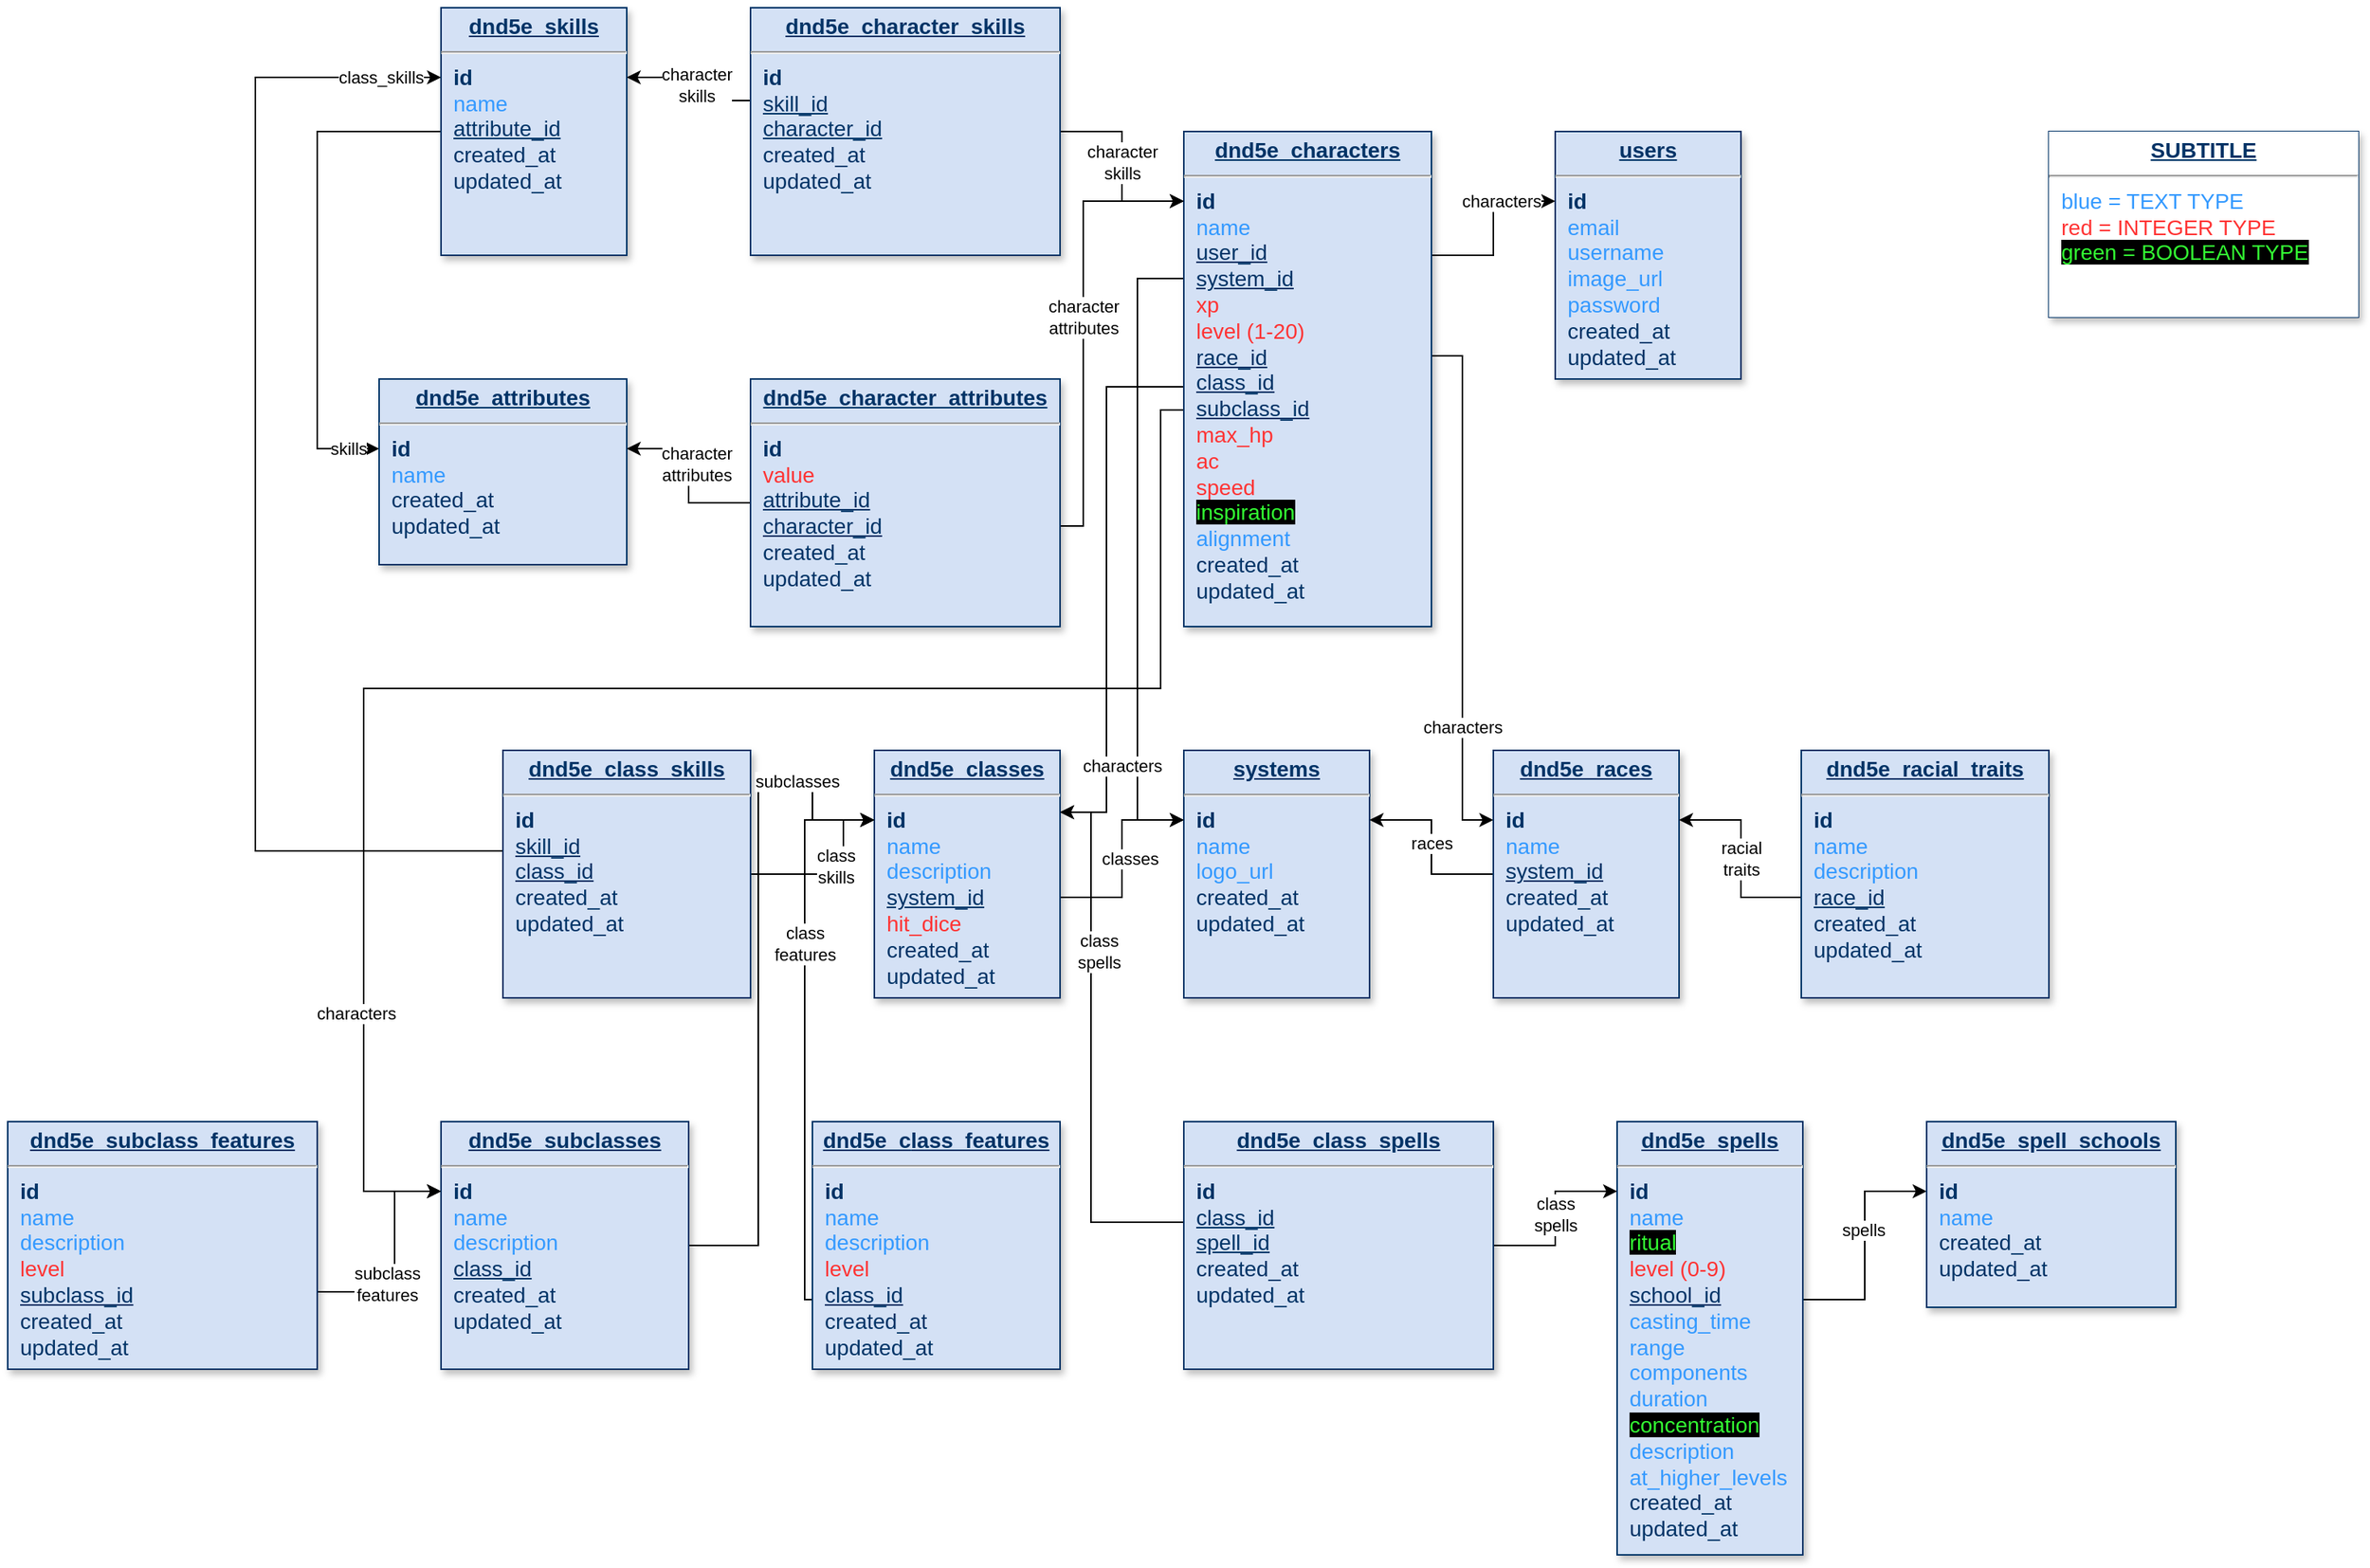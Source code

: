 <mxfile>
    <diagram name="Page-1" id="efa7a0a1-bf9b-a30e-e6df-94a7791c09e9">
        <mxGraphModel dx="1768" dy="822" grid="1" gridSize="5" guides="1" tooltips="1" connect="1" arrows="1" fold="1" page="1" pageScale="1" pageWidth="826" pageHeight="1169" background="none" math="0" shadow="0">
            <root>
                <mxCell id="0"/>
                <mxCell id="1" parent="0"/>
                <mxCell id="22" value="&lt;p style=&quot;margin: 4px 0px 0px; text-align: center; text-decoration: underline; font-size: 14px;&quot;&gt;&lt;strong style=&quot;&quot;&gt;&lt;font style=&quot;font-size: 14px;&quot;&gt;users&lt;/font&gt;&lt;/strong&gt;&lt;/p&gt;&lt;hr style=&quot;font-size: 14px;&quot;&gt;&lt;p style=&quot;margin: 0px 0px 0px 8px; font-size: 14px;&quot;&gt;&lt;b&gt;&lt;font style=&quot;font-size: 14px;&quot;&gt;id&lt;/font&gt;&lt;/b&gt;&lt;/p&gt;&lt;p style=&quot;margin: 0px 0px 0px 8px; font-size: 14px;&quot;&gt;&lt;font color=&quot;#3399ff&quot; style=&quot;font-size: 14px;&quot;&gt;email&lt;/font&gt;&lt;/p&gt;&lt;p style=&quot;margin: 0px 0px 0px 8px; font-size: 14px;&quot;&gt;&lt;font color=&quot;#3399ff&quot; style=&quot;font-size: 14px;&quot;&gt;username&lt;/font&gt;&lt;/p&gt;&lt;p style=&quot;margin: 0px 0px 0px 8px; font-size: 14px;&quot;&gt;&lt;font color=&quot;#3399ff&quot; style=&quot;font-size: 14px;&quot;&gt;image_url&lt;/font&gt;&lt;/p&gt;&lt;p style=&quot;margin: 0px 0px 0px 8px; font-size: 14px;&quot;&gt;&lt;font color=&quot;#3399ff&quot; style=&quot;font-size: 14px;&quot;&gt;password&lt;/font&gt;&lt;/p&gt;&lt;p style=&quot;margin: 0px 0px 0px 8px; font-size: 14px;&quot;&gt;&lt;font style=&quot;font-size: 14px;&quot;&gt;created_at&lt;/font&gt;&lt;/p&gt;&lt;p style=&quot;margin: 0px 0px 0px 8px; font-size: 14px;&quot;&gt;&lt;font style=&quot;font-size: 14px;&quot;&gt;updated_at&lt;/font&gt;&lt;br&gt;&lt;/p&gt;" style="verticalAlign=top;align=left;overflow=fill;fontSize=12;fontFamily=Helvetica;html=1;strokeColor=#003366;shadow=1;fillColor=#D4E1F5;fontColor=#003366" parent="1" vertex="1">
                    <mxGeometry x="1040" y="120" width="120" height="160" as="geometry"/>
                </mxCell>
                <mxCell id="wFQ1KbEsBTzY-ZEgkcZI-24" style="edgeStyle=orthogonalEdgeStyle;rounded=0;orthogonalLoop=1;jettySize=auto;html=1;" parent="1" source="K69NbA-3mkRU7eXwuRx7-114" target="22" edge="1">
                    <mxGeometry relative="1" as="geometry">
                        <Array as="points">
                            <mxPoint x="1000" y="200"/>
                            <mxPoint x="1000" y="165"/>
                        </Array>
                    </mxGeometry>
                </mxCell>
                <mxCell id="wFQ1KbEsBTzY-ZEgkcZI-25" style="edgeStyle=orthogonalEdgeStyle;rounded=0;orthogonalLoop=1;jettySize=auto;html=1;" parent="1" source="K69NbA-3mkRU7eXwuRx7-114" target="K69NbA-3mkRU7eXwuRx7-145" edge="1">
                    <mxGeometry relative="1" as="geometry">
                        <Array as="points">
                            <mxPoint x="770" y="215"/>
                            <mxPoint x="770" y="565"/>
                        </Array>
                    </mxGeometry>
                </mxCell>
                <mxCell id="wFQ1KbEsBTzY-ZEgkcZI-26" style="edgeStyle=orthogonalEdgeStyle;rounded=0;orthogonalLoop=1;jettySize=auto;html=1;" parent="1" source="K69NbA-3mkRU7eXwuRx7-114" target="K69NbA-3mkRU7eXwuRx7-147" edge="1">
                    <mxGeometry relative="1" as="geometry">
                        <Array as="points">
                            <mxPoint x="980" y="265"/>
                            <mxPoint x="980" y="565"/>
                        </Array>
                    </mxGeometry>
                </mxCell>
                <mxCell id="wFQ1KbEsBTzY-ZEgkcZI-27" style="edgeStyle=orthogonalEdgeStyle;rounded=0;orthogonalLoop=1;jettySize=auto;html=1;" parent="1" source="K69NbA-3mkRU7eXwuRx7-114" target="K69NbA-3mkRU7eXwuRx7-168" edge="1">
                    <mxGeometry relative="1" as="geometry">
                        <Array as="points">
                            <mxPoint x="750" y="285"/>
                            <mxPoint x="750" y="560"/>
                        </Array>
                    </mxGeometry>
                </mxCell>
                <mxCell id="wFQ1KbEsBTzY-ZEgkcZI-30" style="edgeStyle=orthogonalEdgeStyle;rounded=0;orthogonalLoop=1;jettySize=auto;html=1;" parent="1" source="K69NbA-3mkRU7eXwuRx7-114" target="K69NbA-3mkRU7eXwuRx7-170" edge="1">
                    <mxGeometry relative="1" as="geometry">
                        <mxPoint x="280" y="800" as="targetPoint"/>
                        <Array as="points">
                            <mxPoint x="785" y="300"/>
                            <mxPoint x="785" y="480"/>
                            <mxPoint x="270" y="480"/>
                            <mxPoint x="270" y="805"/>
                        </Array>
                    </mxGeometry>
                </mxCell>
                <mxCell id="K69NbA-3mkRU7eXwuRx7-114" value="&lt;p style=&quot;margin: 4px 0px 0px; text-align: center; text-decoration: underline; font-size: 14px;&quot;&gt;&lt;b style=&quot;&quot;&gt;&lt;font style=&quot;font-size: 14px;&quot;&gt;dnd5e_characters&lt;/font&gt;&lt;/b&gt;&lt;/p&gt;&lt;hr style=&quot;font-size: 14px;&quot;&gt;&lt;p style=&quot;margin: 0px 0px 0px 8px; font-size: 14px;&quot;&gt;&lt;b&gt;&lt;font style=&quot;font-size: 14px;&quot;&gt;id&lt;/font&gt;&lt;/b&gt;&lt;/p&gt;&lt;p style=&quot;margin: 0px 0px 0px 8px; font-size: 14px;&quot;&gt;&lt;font color=&quot;#3399ff&quot; style=&quot;font-size: 14px;&quot;&gt;name&lt;/font&gt;&lt;/p&gt;&lt;p style=&quot;margin: 0px 0px 0px 8px; font-size: 14px;&quot;&gt;&lt;u&gt;user_id&lt;/u&gt;&lt;/p&gt;&lt;p style=&quot;margin: 0px 0px 0px 8px; font-size: 14px;&quot;&gt;&lt;/p&gt;&lt;p style=&quot;margin: 0px 0px 0px 8px; font-size: 14px;&quot;&gt;&lt;u&gt;system_id&lt;/u&gt;&lt;/p&gt;&lt;p style=&quot;margin: 0px 0px 0px 8px; font-size: 14px;&quot;&gt;&lt;font color=&quot;#ff3333&quot;&gt;xp&lt;/font&gt;&lt;/p&gt;&lt;p style=&quot;margin: 0px 0px 0px 8px; font-size: 14px;&quot;&gt;&lt;font color=&quot;#ff3333&quot; style=&quot;font-size: 14px;&quot;&gt;level (1-20)&lt;/font&gt;&lt;/p&gt;&lt;p style=&quot;margin: 0px 0px 0px 8px; font-size: 14px;&quot;&gt;&lt;u&gt;race_id&lt;/u&gt;&lt;/p&gt;&lt;p style=&quot;margin: 0px 0px 0px 8px; font-size: 14px;&quot;&gt;&lt;u&gt;class_id&lt;/u&gt;&lt;/p&gt;&lt;p style=&quot;margin: 0px 0px 0px 8px; font-size: 14px;&quot;&gt;&lt;u&gt;subclass_id&lt;/u&gt;&lt;/p&gt;&lt;p style=&quot;margin: 0px 0px 0px 8px; font-size: 14px;&quot;&gt;&lt;font color=&quot;#ff3333&quot;&gt;max_hp&lt;/font&gt;&lt;/p&gt;&lt;p style=&quot;margin: 0px 0px 0px 8px; font-size: 14px;&quot;&gt;&lt;font color=&quot;#ff3333&quot;&gt;ac&lt;/font&gt;&lt;/p&gt;&lt;p style=&quot;margin: 0px 0px 0px 8px; font-size: 14px;&quot;&gt;&lt;font color=&quot;#ff3333&quot;&gt;speed&lt;/font&gt;&lt;/p&gt;&lt;p style=&quot;margin: 0px 0px 0px 8px; font-size: 14px;&quot;&gt;&lt;font style=&quot;background-color: rgb(0, 0, 0);&quot; color=&quot;#33ff33&quot;&gt;inspiration&lt;/font&gt;&lt;/p&gt;&lt;p style=&quot;margin: 0px 0px 0px 8px; font-size: 14px;&quot;&gt;&lt;font color=&quot;#3399ff&quot;&gt;alignment&lt;/font&gt;&lt;/p&gt;&lt;p style=&quot;margin: 0px 0px 0px 8px; font-size: 14px;&quot;&gt;&lt;font style=&quot;font-size: 14px;&quot;&gt;created_at&lt;/font&gt;&lt;/p&gt;&lt;p style=&quot;margin: 0px 0px 0px 8px; font-size: 14px;&quot;&gt;&lt;font style=&quot;font-size: 14px;&quot;&gt;updated_at&lt;/font&gt;&lt;br&gt;&lt;/p&gt;" style="verticalAlign=top;align=left;overflow=fill;fontSize=12;fontFamily=Helvetica;html=1;strokeColor=#003366;shadow=1;fillColor=#D4E1F5;fontColor=#003366" parent="1" vertex="1">
                    <mxGeometry x="800" y="120" width="160" height="320" as="geometry"/>
                </mxCell>
                <mxCell id="K69NbA-3mkRU7eXwuRx7-145" value="&lt;p style=&quot;margin: 4px 0px 0px; text-align: center; text-decoration: underline; font-size: 14px;&quot;&gt;&lt;strong style=&quot;&quot;&gt;&lt;font style=&quot;font-size: 14px;&quot;&gt;systems&lt;/font&gt;&lt;/strong&gt;&lt;/p&gt;&lt;hr style=&quot;font-size: 14px;&quot;&gt;&lt;p style=&quot;margin: 0px 0px 0px 8px; font-size: 14px;&quot;&gt;&lt;b&gt;&lt;font style=&quot;font-size: 14px;&quot;&gt;id&lt;/font&gt;&lt;/b&gt;&lt;/p&gt;&lt;p style=&quot;margin: 0px 0px 0px 8px; font-size: 14px;&quot;&gt;&lt;font color=&quot;#3399ff&quot;&gt;name&lt;/font&gt;&lt;/p&gt;&lt;p style=&quot;margin: 0px 0px 0px 8px; font-size: 14px;&quot;&gt;&lt;font color=&quot;#3399ff&quot;&gt;logo_url&lt;/font&gt;&lt;/p&gt;&lt;p style=&quot;margin: 0px 0px 0px 8px; font-size: 14px;&quot;&gt;&lt;font style=&quot;font-size: 14px;&quot;&gt;created_at&lt;/font&gt;&lt;/p&gt;&lt;p style=&quot;margin: 0px 0px 0px 8px; font-size: 14px;&quot;&gt;&lt;font style=&quot;font-size: 14px;&quot;&gt;updated_at&lt;/font&gt;&lt;br&gt;&lt;/p&gt;" style="verticalAlign=top;align=left;overflow=fill;fontSize=12;fontFamily=Helvetica;html=1;strokeColor=#003366;shadow=1;fillColor=#D4E1F5;fontColor=#003366" parent="1" vertex="1">
                    <mxGeometry x="800" y="520" width="120" height="160" as="geometry"/>
                </mxCell>
                <mxCell id="wFQ1KbEsBTzY-ZEgkcZI-41" style="edgeStyle=orthogonalEdgeStyle;rounded=0;orthogonalLoop=1;jettySize=auto;html=1;" parent="1" source="K69NbA-3mkRU7eXwuRx7-147" target="K69NbA-3mkRU7eXwuRx7-145" edge="1">
                    <mxGeometry relative="1" as="geometry">
                        <Array as="points">
                            <mxPoint x="960" y="600"/>
                            <mxPoint x="960" y="565"/>
                        </Array>
                    </mxGeometry>
                </mxCell>
                <mxCell id="K69NbA-3mkRU7eXwuRx7-147" value="&lt;p style=&quot;margin: 4px 0px 0px; text-align: center; text-decoration: underline; font-size: 14px;&quot;&gt;&lt;strong style=&quot;&quot;&gt;&lt;font style=&quot;font-size: 14px;&quot;&gt;dnd5e_races&lt;/font&gt;&lt;/strong&gt;&lt;/p&gt;&lt;hr style=&quot;font-size: 14px;&quot;&gt;&lt;p style=&quot;margin: 0px 0px 0px 8px; font-size: 14px;&quot;&gt;&lt;b&gt;&lt;font style=&quot;font-size: 14px;&quot;&gt;id&lt;/font&gt;&lt;/b&gt;&lt;/p&gt;&lt;p style=&quot;margin: 0px 0px 0px 8px; font-size: 14px;&quot;&gt;&lt;font color=&quot;#3399ff&quot;&gt;name&lt;/font&gt;&lt;/p&gt;&lt;p style=&quot;margin: 0px 0px 0px 8px; font-size: 14px;&quot;&gt;&lt;u&gt;system_id&lt;/u&gt;&lt;/p&gt;&lt;p style=&quot;margin: 0px 0px 0px 8px; font-size: 14px;&quot;&gt;&lt;font style=&quot;font-size: 14px;&quot;&gt;created_at&lt;/font&gt;&lt;/p&gt;&lt;p style=&quot;margin: 0px 0px 0px 8px; font-size: 14px;&quot;&gt;&lt;font style=&quot;font-size: 14px;&quot;&gt;updated_at&lt;/font&gt;&lt;br&gt;&lt;/p&gt;" style="verticalAlign=top;align=left;overflow=fill;fontSize=12;fontFamily=Helvetica;html=1;strokeColor=#003366;shadow=1;fillColor=#D4E1F5;fontColor=#003366" parent="1" vertex="1">
                    <mxGeometry x="1000" y="520" width="120" height="160" as="geometry"/>
                </mxCell>
                <mxCell id="wFQ1KbEsBTzY-ZEgkcZI-43" style="edgeStyle=orthogonalEdgeStyle;rounded=0;orthogonalLoop=1;jettySize=auto;html=1;" parent="1" source="K69NbA-3mkRU7eXwuRx7-166" target="K69NbA-3mkRU7eXwuRx7-147" edge="1">
                    <mxGeometry relative="1" as="geometry">
                        <Array as="points">
                            <mxPoint x="1160" y="615"/>
                            <mxPoint x="1160" y="565"/>
                        </Array>
                    </mxGeometry>
                </mxCell>
                <mxCell id="K69NbA-3mkRU7eXwuRx7-166" value="&lt;p style=&quot;margin: 4px 0px 0px; text-align: center; text-decoration: underline; font-size: 14px;&quot;&gt;&lt;strong style=&quot;&quot;&gt;&lt;font style=&quot;font-size: 14px;&quot;&gt;dnd5e_racial_traits&lt;/font&gt;&lt;/strong&gt;&lt;/p&gt;&lt;hr style=&quot;font-size: 14px;&quot;&gt;&lt;p style=&quot;margin: 0px 0px 0px 8px; font-size: 14px;&quot;&gt;&lt;b&gt;&lt;font style=&quot;font-size: 14px;&quot;&gt;id&lt;/font&gt;&lt;/b&gt;&lt;/p&gt;&lt;p style=&quot;margin: 0px 0px 0px 8px; font-size: 14px;&quot;&gt;&lt;font color=&quot;#3399ff&quot;&gt;name&lt;/font&gt;&lt;/p&gt;&lt;p style=&quot;margin: 0px 0px 0px 8px; font-size: 14px;&quot;&gt;&lt;font color=&quot;#3399ff&quot;&gt;description&lt;/font&gt;&lt;/p&gt;&lt;p style=&quot;margin: 0px 0px 0px 8px; font-size: 14px;&quot;&gt;&lt;u&gt;race_id&lt;/u&gt;&lt;/p&gt;&lt;p style=&quot;margin: 0px 0px 0px 8px; font-size: 14px;&quot;&gt;&lt;font style=&quot;font-size: 14px;&quot;&gt;created_at&lt;/font&gt;&lt;/p&gt;&lt;p style=&quot;margin: 0px 0px 0px 8px; font-size: 14px;&quot;&gt;&lt;font style=&quot;font-size: 14px;&quot;&gt;updated_at&lt;/font&gt;&lt;br&gt;&lt;/p&gt;" style="verticalAlign=top;align=left;overflow=fill;fontSize=12;fontFamily=Helvetica;html=1;strokeColor=#003366;shadow=1;fillColor=#D4E1F5;fontColor=#003366" parent="1" vertex="1">
                    <mxGeometry x="1199" y="520" width="160" height="160" as="geometry"/>
                </mxCell>
                <mxCell id="wFQ1KbEsBTzY-ZEgkcZI-40" style="edgeStyle=orthogonalEdgeStyle;rounded=0;orthogonalLoop=1;jettySize=auto;html=1;" parent="1" source="K69NbA-3mkRU7eXwuRx7-168" target="K69NbA-3mkRU7eXwuRx7-145" edge="1">
                    <mxGeometry relative="1" as="geometry">
                        <Array as="points">
                            <mxPoint x="760" y="615"/>
                            <mxPoint x="760" y="565"/>
                        </Array>
                    </mxGeometry>
                </mxCell>
                <mxCell id="K69NbA-3mkRU7eXwuRx7-168" value="&lt;p style=&quot;margin: 4px 0px 0px; text-align: center; text-decoration: underline; font-size: 14px;&quot;&gt;&lt;strong style=&quot;&quot;&gt;&lt;font style=&quot;font-size: 14px;&quot;&gt;dnd5e_classes&lt;/font&gt;&lt;/strong&gt;&lt;/p&gt;&lt;hr style=&quot;font-size: 14px;&quot;&gt;&lt;p style=&quot;margin: 0px 0px 0px 8px; font-size: 14px;&quot;&gt;&lt;b&gt;&lt;font style=&quot;font-size: 14px;&quot;&gt;id&lt;/font&gt;&lt;/b&gt;&lt;/p&gt;&lt;p style=&quot;margin: 0px 0px 0px 8px; font-size: 14px;&quot;&gt;&lt;font color=&quot;#3399ff&quot;&gt;name&lt;/font&gt;&lt;/p&gt;&lt;p style=&quot;margin: 0px 0px 0px 8px; font-size: 14px;&quot;&gt;&lt;font color=&quot;#3399ff&quot;&gt;description&lt;/font&gt;&lt;/p&gt;&lt;p style=&quot;margin: 0px 0px 0px 8px; font-size: 14px;&quot;&gt;&lt;u&gt;system_id&lt;/u&gt;&lt;/p&gt;&lt;p style=&quot;margin: 0px 0px 0px 8px; font-size: 14px;&quot;&gt;&lt;font color=&quot;#ff3333&quot;&gt;hit_dice&lt;/font&gt;&lt;/p&gt;&lt;p style=&quot;margin: 0px 0px 0px 8px; font-size: 14px;&quot;&gt;&lt;font style=&quot;font-size: 14px;&quot;&gt;created_at&lt;/font&gt;&lt;/p&gt;&lt;p style=&quot;margin: 0px 0px 0px 8px; font-size: 14px;&quot;&gt;&lt;font style=&quot;font-size: 14px;&quot;&gt;updated_at&lt;/font&gt;&lt;br&gt;&lt;/p&gt;" style="verticalAlign=top;align=left;overflow=fill;fontSize=12;fontFamily=Helvetica;html=1;strokeColor=#003366;shadow=1;fillColor=#D4E1F5;fontColor=#003366" parent="1" vertex="1">
                    <mxGeometry x="600" y="520" width="120" height="160" as="geometry"/>
                </mxCell>
                <mxCell id="wFQ1KbEsBTzY-ZEgkcZI-68" style="edgeStyle=orthogonalEdgeStyle;rounded=0;orthogonalLoop=1;jettySize=auto;html=1;exitX=1;exitY=0.5;exitDx=0;exitDy=0;" parent="1" source="K69NbA-3mkRU7eXwuRx7-170" target="K69NbA-3mkRU7eXwuRx7-168" edge="1">
                    <mxGeometry relative="1" as="geometry">
                        <Array as="points">
                            <mxPoint x="525" y="840"/>
                            <mxPoint x="525" y="540"/>
                            <mxPoint x="560" y="540"/>
                            <mxPoint x="560" y="565"/>
                        </Array>
                    </mxGeometry>
                </mxCell>
                <mxCell id="K69NbA-3mkRU7eXwuRx7-170" value="&lt;p style=&quot;margin: 4px 0px 0px; text-align: center; text-decoration: underline; font-size: 14px;&quot;&gt;&lt;strong style=&quot;&quot;&gt;&lt;font style=&quot;font-size: 14px;&quot;&gt;dnd5e_subclasses&lt;/font&gt;&lt;/strong&gt;&lt;/p&gt;&lt;hr style=&quot;font-size: 14px;&quot;&gt;&lt;p style=&quot;margin: 0px 0px 0px 8px; font-size: 14px;&quot;&gt;&lt;b&gt;&lt;font style=&quot;font-size: 14px;&quot;&gt;id&lt;/font&gt;&lt;/b&gt;&lt;/p&gt;&lt;p style=&quot;margin: 0px 0px 0px 8px; font-size: 14px;&quot;&gt;&lt;font color=&quot;#3399ff&quot;&gt;name&lt;/font&gt;&lt;/p&gt;&lt;p style=&quot;margin: 0px 0px 0px 8px; font-size: 14px;&quot;&gt;&lt;font color=&quot;#3399ff&quot;&gt;description&lt;/font&gt;&lt;/p&gt;&lt;p style=&quot;margin: 0px 0px 0px 8px; font-size: 14px;&quot;&gt;&lt;u&gt;class_id&lt;/u&gt;&lt;/p&gt;&lt;p style=&quot;margin: 0px 0px 0px 8px; font-size: 14px;&quot;&gt;&lt;font style=&quot;font-size: 14px;&quot;&gt;created_at&lt;/font&gt;&lt;/p&gt;&lt;p style=&quot;margin: 0px 0px 0px 8px; font-size: 14px;&quot;&gt;&lt;font style=&quot;font-size: 14px;&quot;&gt;updated_at&lt;/font&gt;&lt;br&gt;&lt;/p&gt;" style="verticalAlign=top;align=left;overflow=fill;fontSize=12;fontFamily=Helvetica;html=1;strokeColor=#003366;shadow=1;fillColor=#D4E1F5;fontColor=#003366" parent="1" vertex="1">
                    <mxGeometry x="320" y="760" width="160" height="160" as="geometry"/>
                </mxCell>
                <mxCell id="wFQ1KbEsBTzY-ZEgkcZI-44" style="edgeStyle=orthogonalEdgeStyle;rounded=0;orthogonalLoop=1;jettySize=auto;html=1;" parent="1" source="K69NbA-3mkRU7eXwuRx7-182" target="K69NbA-3mkRU7eXwuRx7-168" edge="1">
                    <mxGeometry relative="1" as="geometry">
                        <Array as="points">
                            <mxPoint x="555" y="875"/>
                            <mxPoint x="555" y="565"/>
                        </Array>
                    </mxGeometry>
                </mxCell>
                <mxCell id="K69NbA-3mkRU7eXwuRx7-182" value="&lt;p style=&quot;margin: 4px 0px 0px; text-align: center; text-decoration: underline; font-size: 14px;&quot;&gt;&lt;strong style=&quot;&quot;&gt;&lt;font style=&quot;font-size: 14px;&quot;&gt;dnd5e_c&lt;/font&gt;&lt;/strong&gt;&lt;strong style=&quot;&quot;&gt;&lt;font style=&quot;font-size: 14px;&quot;&gt;lass_features&lt;/font&gt;&lt;/strong&gt;&lt;/p&gt;&lt;hr style=&quot;font-size: 14px;&quot;&gt;&lt;p style=&quot;margin: 0px 0px 0px 8px; font-size: 14px;&quot;&gt;&lt;b&gt;&lt;font style=&quot;font-size: 14px;&quot;&gt;id&lt;/font&gt;&lt;/b&gt;&lt;/p&gt;&lt;p style=&quot;margin: 0px 0px 0px 8px; font-size: 14px;&quot;&gt;&lt;span style=&quot;background-color: initial;&quot;&gt;&lt;font color=&quot;#3399ff&quot;&gt;name&lt;/font&gt;&lt;/span&gt;&lt;/p&gt;&lt;p style=&quot;margin: 0px 0px 0px 8px; font-size: 14px;&quot;&gt;&lt;span style=&quot;background-color: initial;&quot;&gt;&lt;font color=&quot;#3399ff&quot;&gt;description&lt;/font&gt;&lt;/span&gt;&lt;br&gt;&lt;/p&gt;&lt;p style=&quot;margin: 0px 0px 0px 8px; font-size: 14px;&quot;&gt;&lt;font color=&quot;#ff3333&quot;&gt;level&lt;/font&gt;&lt;/p&gt;&lt;p style=&quot;margin: 0px 0px 0px 8px; font-size: 14px;&quot;&gt;&lt;u&gt;class_id&lt;/u&gt;&lt;/p&gt;&lt;p style=&quot;margin: 0px 0px 0px 8px; font-size: 14px;&quot;&gt;&lt;font style=&quot;font-size: 14px;&quot;&gt;created_at&lt;/font&gt;&lt;/p&gt;&lt;p style=&quot;margin: 0px 0px 0px 8px; font-size: 14px;&quot;&gt;&lt;font style=&quot;font-size: 14px;&quot;&gt;updated_at&lt;/font&gt;&lt;br&gt;&lt;/p&gt;" style="verticalAlign=top;align=left;overflow=fill;fontSize=12;fontFamily=Helvetica;html=1;strokeColor=#003366;shadow=1;fillColor=#D4E1F5;fontColor=#003366" parent="1" vertex="1">
                    <mxGeometry x="560" y="760" width="160" height="160" as="geometry"/>
                </mxCell>
                <mxCell id="wFQ1KbEsBTzY-ZEgkcZI-47" style="edgeStyle=orthogonalEdgeStyle;rounded=0;orthogonalLoop=1;jettySize=auto;html=1;" parent="1" source="K69NbA-3mkRU7eXwuRx7-185" target="K69NbA-3mkRU7eXwuRx7-170" edge="1">
                    <mxGeometry relative="1" as="geometry">
                        <Array as="points">
                            <mxPoint x="290" y="870"/>
                            <mxPoint x="290" y="805"/>
                        </Array>
                    </mxGeometry>
                </mxCell>
                <mxCell id="K69NbA-3mkRU7eXwuRx7-185" value="&lt;p style=&quot;margin: 4px 0px 0px; text-align: center; text-decoration: underline; font-size: 14px;&quot;&gt;&lt;strong style=&quot;&quot;&gt;&lt;font style=&quot;font-size: 14px;&quot;&gt;dnd5e_subclass_features&lt;/font&gt;&lt;/strong&gt;&lt;/p&gt;&lt;hr style=&quot;font-size: 14px;&quot;&gt;&lt;p style=&quot;margin: 0px 0px 0px 8px; font-size: 14px;&quot;&gt;&lt;b&gt;&lt;font style=&quot;font-size: 14px;&quot;&gt;id&lt;/font&gt;&lt;/b&gt;&lt;/p&gt;&lt;p style=&quot;margin: 0px 0px 0px 8px; font-size: 14px;&quot;&gt;&lt;span style=&quot;background-color: initial;&quot;&gt;&lt;font color=&quot;#3399ff&quot;&gt;name&lt;/font&gt;&lt;/span&gt;&lt;/p&gt;&lt;p style=&quot;margin: 0px 0px 0px 8px; font-size: 14px;&quot;&gt;&lt;span style=&quot;background-color: initial;&quot;&gt;&lt;font color=&quot;#3399ff&quot;&gt;description&lt;/font&gt;&lt;/span&gt;&lt;br&gt;&lt;/p&gt;&lt;p style=&quot;margin: 0px 0px 0px 8px; font-size: 14px;&quot;&gt;&lt;font color=&quot;#ff3333&quot;&gt;level&lt;/font&gt;&lt;/p&gt;&lt;p style=&quot;margin: 0px 0px 0px 8px; font-size: 14px;&quot;&gt;&lt;u&gt;subclass_id&lt;/u&gt;&lt;/p&gt;&lt;p style=&quot;margin: 0px 0px 0px 8px; font-size: 14px;&quot;&gt;&lt;font style=&quot;font-size: 14px;&quot;&gt;created_at&lt;/font&gt;&lt;/p&gt;&lt;p style=&quot;margin: 0px 0px 0px 8px; font-size: 14px;&quot;&gt;&lt;font style=&quot;font-size: 14px;&quot;&gt;updated_at&lt;/font&gt;&lt;br&gt;&lt;/p&gt;" style="verticalAlign=top;align=left;overflow=fill;fontSize=12;fontFamily=Helvetica;html=1;strokeColor=#003366;shadow=1;fillColor=#D4E1F5;fontColor=#003366" parent="1" vertex="1">
                    <mxGeometry x="40" y="760" width="200" height="160" as="geometry"/>
                </mxCell>
                <mxCell id="wFQ1KbEsBTzY-ZEgkcZI-35" style="edgeStyle=orthogonalEdgeStyle;rounded=0;orthogonalLoop=1;jettySize=auto;html=1;" parent="1" source="0DoMyBSLCRTshikXNoeW-23" target="0DoMyBSLCRTshikXNoeW-27" edge="1">
                    <mxGeometry relative="1" as="geometry">
                        <mxPoint x="325" y="120" as="sourcePoint"/>
                        <Array as="points">
                            <mxPoint x="240" y="120"/>
                            <mxPoint x="240" y="325"/>
                        </Array>
                    </mxGeometry>
                </mxCell>
                <mxCell id="0DoMyBSLCRTshikXNoeW-23" value="&lt;p style=&quot;margin: 4px 0px 0px; text-align: center; text-decoration: underline; font-size: 14px;&quot;&gt;&lt;strong style=&quot;&quot;&gt;&lt;font style=&quot;font-size: 14px;&quot;&gt;dnd5e_skills&lt;/font&gt;&lt;/strong&gt;&lt;/p&gt;&lt;hr style=&quot;font-size: 14px;&quot;&gt;&lt;p style=&quot;margin: 0px 0px 0px 8px; font-size: 14px;&quot;&gt;&lt;b&gt;&lt;font style=&quot;font-size: 14px;&quot;&gt;id&lt;/font&gt;&lt;/b&gt;&lt;/p&gt;&lt;p style=&quot;margin: 0px 0px 0px 8px; font-size: 14px;&quot;&gt;&lt;font color=&quot;#3399ff&quot;&gt;name&lt;/font&gt;&lt;/p&gt;&lt;p style=&quot;margin: 0px 0px 0px 8px; font-size: 14px;&quot;&gt;&lt;u&gt;attribute_id&lt;/u&gt;&lt;br&gt;&lt;/p&gt;&lt;p style=&quot;margin: 0px 0px 0px 8px; font-size: 14px;&quot;&gt;&lt;span style=&quot;background-color: initial;&quot;&gt;created_at&lt;/span&gt;&lt;br&gt;&lt;/p&gt;&lt;p style=&quot;margin: 0px 0px 0px 8px; font-size: 14px;&quot;&gt;&lt;font style=&quot;font-size: 14px;&quot;&gt;updated_at&lt;/font&gt;&lt;br&gt;&lt;/p&gt;" style="verticalAlign=top;align=left;overflow=fill;fontSize=12;fontFamily=Helvetica;html=1;strokeColor=#003366;shadow=1;fillColor=#D4E1F5;fontColor=#003366" parent="1" vertex="1">
                    <mxGeometry x="320" y="40" width="120" height="160" as="geometry"/>
                </mxCell>
                <mxCell id="0DoMyBSLCRTshikXNoeW-24" style="edgeStyle=orthogonalEdgeStyle;rounded=0;orthogonalLoop=1;jettySize=auto;html=1;exitX=0.5;exitY=1;exitDx=0;exitDy=0;" parent="1" source="0DoMyBSLCRTshikXNoeW-23" target="0DoMyBSLCRTshikXNoeW-23" edge="1">
                    <mxGeometry relative="1" as="geometry"/>
                </mxCell>
                <mxCell id="0DoMyBSLCRTshikXNoeW-27" value="&lt;p style=&quot;margin: 4px 0px 0px; text-align: center; text-decoration: underline; font-size: 14px;&quot;&gt;&lt;strong style=&quot;&quot;&gt;&lt;font style=&quot;font-size: 14px;&quot;&gt;dnd5e_attributes&lt;/font&gt;&lt;/strong&gt;&lt;/p&gt;&lt;hr style=&quot;font-size: 14px;&quot;&gt;&lt;p style=&quot;margin: 0px 0px 0px 8px; font-size: 14px;&quot;&gt;&lt;b&gt;&lt;font style=&quot;font-size: 14px;&quot;&gt;id&lt;/font&gt;&lt;/b&gt;&lt;/p&gt;&lt;p style=&quot;margin: 0px 0px 0px 8px; font-size: 14px;&quot;&gt;&lt;font color=&quot;#3399ff&quot;&gt;name&lt;/font&gt;&lt;/p&gt;&lt;p style=&quot;margin: 0px 0px 0px 8px; font-size: 14px;&quot;&gt;&lt;span style=&quot;background-color: initial;&quot;&gt;created_at&lt;/span&gt;&lt;br&gt;&lt;/p&gt;&lt;p style=&quot;margin: 0px 0px 0px 8px; font-size: 14px;&quot;&gt;&lt;font style=&quot;font-size: 14px;&quot;&gt;updated_at&lt;/font&gt;&lt;br&gt;&lt;/p&gt;" style="verticalAlign=top;align=left;overflow=fill;fontSize=12;fontFamily=Helvetica;html=1;strokeColor=#003366;shadow=1;fillColor=#D4E1F5;fontColor=#003366" parent="1" vertex="1">
                    <mxGeometry x="280" y="280" width="160" height="120" as="geometry"/>
                </mxCell>
                <mxCell id="wFQ1KbEsBTzY-ZEgkcZI-36" style="edgeStyle=orthogonalEdgeStyle;rounded=0;orthogonalLoop=1;jettySize=auto;html=1;" parent="1" source="0DoMyBSLCRTshikXNoeW-28" target="0DoMyBSLCRTshikXNoeW-27" edge="1">
                    <mxGeometry relative="1" as="geometry">
                        <Array as="points">
                            <mxPoint x="480" y="360"/>
                            <mxPoint x="480" y="325"/>
                        </Array>
                    </mxGeometry>
                </mxCell>
                <mxCell id="wFQ1KbEsBTzY-ZEgkcZI-37" style="edgeStyle=orthogonalEdgeStyle;rounded=0;orthogonalLoop=1;jettySize=auto;html=1;" parent="1" source="0DoMyBSLCRTshikXNoeW-28" target="K69NbA-3mkRU7eXwuRx7-114" edge="1">
                    <mxGeometry relative="1" as="geometry">
                        <Array as="points">
                            <mxPoint x="735" y="375"/>
                            <mxPoint x="735" y="165"/>
                        </Array>
                    </mxGeometry>
                </mxCell>
                <mxCell id="0DoMyBSLCRTshikXNoeW-28" value="&lt;p style=&quot;margin: 4px 0px 0px; text-align: center; text-decoration: underline; font-size: 14px;&quot;&gt;&lt;strong style=&quot;&quot;&gt;&lt;font style=&quot;font-size: 14px;&quot;&gt;dnd5e_character_attributes&lt;/font&gt;&lt;/strong&gt;&lt;/p&gt;&lt;hr style=&quot;font-size: 14px;&quot;&gt;&lt;p style=&quot;margin: 0px 0px 0px 8px; font-size: 14px;&quot;&gt;&lt;b&gt;&lt;font style=&quot;font-size: 14px;&quot;&gt;id&lt;/font&gt;&lt;/b&gt;&lt;/p&gt;&lt;p style=&quot;margin: 0px 0px 0px 8px; font-size: 14px;&quot;&gt;&lt;font color=&quot;#ff3333&quot;&gt;value&lt;/font&gt;&lt;/p&gt;&lt;p style=&quot;margin: 0px 0px 0px 8px; font-size: 14px;&quot;&gt;&lt;span style=&quot;background-color: initial;&quot;&gt;&lt;u&gt;attribute_id&lt;/u&gt;&lt;/span&gt;&lt;/p&gt;&lt;p style=&quot;margin: 0px 0px 0px 8px; font-size: 14px;&quot;&gt;&lt;span style=&quot;background-color: initial;&quot;&gt;&lt;u&gt;character_id&lt;/u&gt;&lt;/span&gt;&lt;/p&gt;&lt;p style=&quot;margin: 0px 0px 0px 8px; font-size: 14px;&quot;&gt;&lt;span style=&quot;background-color: initial;&quot;&gt;created_at&lt;/span&gt;&lt;br&gt;&lt;/p&gt;&lt;p style=&quot;margin: 0px 0px 0px 8px; font-size: 14px;&quot;&gt;&lt;font style=&quot;font-size: 14px;&quot;&gt;updated_at&lt;/font&gt;&lt;br&gt;&lt;/p&gt;" style="verticalAlign=top;align=left;overflow=fill;fontSize=12;fontFamily=Helvetica;html=1;strokeColor=#003366;shadow=1;fillColor=#D4E1F5;fontColor=#003366" parent="1" vertex="1">
                    <mxGeometry x="520" y="280" width="200" height="160" as="geometry"/>
                </mxCell>
                <mxCell id="wFQ1KbEsBTzY-ZEgkcZI-38" style="edgeStyle=orthogonalEdgeStyle;rounded=0;orthogonalLoop=1;jettySize=auto;html=1;" parent="1" source="0DoMyBSLCRTshikXNoeW-29" target="0DoMyBSLCRTshikXNoeW-23" edge="1">
                    <mxGeometry relative="1" as="geometry">
                        <Array as="points">
                            <mxPoint x="200" y="585"/>
                            <mxPoint x="200" y="85"/>
                        </Array>
                    </mxGeometry>
                </mxCell>
                <mxCell id="wFQ1KbEsBTzY-ZEgkcZI-52" value="class_skills" style="edgeLabel;html=1;align=center;verticalAlign=middle;resizable=0;points=[];" parent="wFQ1KbEsBTzY-ZEgkcZI-38" vertex="1" connectable="0">
                    <mxGeometry x="-0.827" y="5" relative="1" as="geometry">
                        <mxPoint x="-12" y="-505" as="offset"/>
                    </mxGeometry>
                </mxCell>
                <mxCell id="wFQ1KbEsBTzY-ZEgkcZI-39" style="edgeStyle=orthogonalEdgeStyle;rounded=0;orthogonalLoop=1;jettySize=auto;html=1;" parent="1" source="0DoMyBSLCRTshikXNoeW-29" target="K69NbA-3mkRU7eXwuRx7-168" edge="1">
                    <mxGeometry relative="1" as="geometry">
                        <Array as="points">
                            <mxPoint x="580" y="600"/>
                            <mxPoint x="580" y="565"/>
                        </Array>
                    </mxGeometry>
                </mxCell>
                <mxCell id="0DoMyBSLCRTshikXNoeW-29" value="&lt;p style=&quot;margin: 4px 0px 0px; text-align: center; text-decoration: underline; font-size: 14px;&quot;&gt;&lt;strong style=&quot;&quot;&gt;&lt;font style=&quot;font-size: 14px;&quot;&gt;dnd5e_class_skills&lt;/font&gt;&lt;/strong&gt;&lt;/p&gt;&lt;hr style=&quot;font-size: 14px;&quot;&gt;&lt;p style=&quot;margin: 0px 0px 0px 8px; font-size: 14px;&quot;&gt;&lt;b&gt;&lt;font style=&quot;font-size: 14px;&quot;&gt;id&lt;/font&gt;&lt;/b&gt;&lt;/p&gt;&lt;p style=&quot;margin: 0px 0px 0px 8px; font-size: 14px;&quot;&gt;&lt;u style=&quot;background-color: initial;&quot;&gt;skill_id&lt;/u&gt;&lt;br&gt;&lt;/p&gt;&lt;p style=&quot;margin: 0px 0px 0px 8px; font-size: 14px;&quot;&gt;&lt;span style=&quot;background-color: initial;&quot;&gt;&lt;u&gt;class_id&lt;/u&gt;&lt;/span&gt;&lt;/p&gt;&lt;p style=&quot;margin: 0px 0px 0px 8px; font-size: 14px;&quot;&gt;&lt;span style=&quot;background-color: initial;&quot;&gt;created_at&lt;/span&gt;&lt;br&gt;&lt;/p&gt;&lt;p style=&quot;margin: 0px 0px 0px 8px; font-size: 14px;&quot;&gt;&lt;font style=&quot;font-size: 14px;&quot;&gt;updated_at&lt;/font&gt;&lt;br&gt;&lt;/p&gt;" style="verticalAlign=top;align=left;overflow=fill;fontSize=12;fontFamily=Helvetica;html=1;strokeColor=#003366;shadow=1;fillColor=#D4E1F5;fontColor=#003366" parent="1" vertex="1">
                    <mxGeometry x="360" y="520" width="160" height="160" as="geometry"/>
                </mxCell>
                <mxCell id="wFQ1KbEsBTzY-ZEgkcZI-51" style="edgeStyle=orthogonalEdgeStyle;rounded=0;orthogonalLoop=1;jettySize=auto;html=1;" parent="1" source="0DoMyBSLCRTshikXNoeW-30" target="0DoMyBSLCRTshikXNoeW-31" edge="1">
                    <mxGeometry relative="1" as="geometry">
                        <Array as="points">
                            <mxPoint x="1240" y="875"/>
                            <mxPoint x="1240" y="805"/>
                        </Array>
                    </mxGeometry>
                </mxCell>
                <mxCell id="0DoMyBSLCRTshikXNoeW-30" value="&lt;p style=&quot;margin: 4px 0px 0px; text-align: center; text-decoration: underline; font-size: 14px;&quot;&gt;&lt;strong style=&quot;&quot;&gt;&lt;font style=&quot;font-size: 14px;&quot;&gt;dnd5e_spells&lt;/font&gt;&lt;/strong&gt;&lt;/p&gt;&lt;hr style=&quot;font-size: 14px;&quot;&gt;&lt;p style=&quot;margin: 0px 0px 0px 8px; font-size: 14px;&quot;&gt;&lt;b&gt;&lt;font style=&quot;font-size: 14px;&quot;&gt;id&lt;/font&gt;&lt;/b&gt;&lt;/p&gt;&lt;p style=&quot;margin: 0px 0px 0px 8px; font-size: 14px;&quot;&gt;&lt;font color=&quot;#3399ff&quot;&gt;name&lt;/font&gt;&lt;/p&gt;&lt;p style=&quot;margin: 0px 0px 0px 8px; font-size: 14px;&quot;&gt;&lt;font color=&quot;#33ff33&quot; style=&quot;background-color: rgb(0, 0, 0);&quot;&gt;ritual&lt;/font&gt;&lt;/p&gt;&lt;p style=&quot;margin: 0px 0px 0px 8px; font-size: 14px;&quot;&gt;&lt;font color=&quot;#ff3333&quot;&gt;level (0-9)&lt;/font&gt;&lt;/p&gt;&lt;p style=&quot;margin: 0px 0px 0px 8px; font-size: 14px;&quot;&gt;&lt;u&gt;school_id&lt;/u&gt;&lt;/p&gt;&lt;p style=&quot;margin: 0px 0px 0px 8px; font-size: 14px;&quot;&gt;&lt;font color=&quot;#3399ff&quot;&gt;casting_time&lt;/font&gt;&lt;/p&gt;&lt;p style=&quot;margin: 0px 0px 0px 8px; font-size: 14px;&quot;&gt;&lt;font color=&quot;#3399ff&quot;&gt;range&lt;/font&gt;&lt;/p&gt;&lt;p style=&quot;margin: 0px 0px 0px 8px; font-size: 14px;&quot;&gt;&lt;font color=&quot;#3399ff&quot;&gt;components&lt;/font&gt;&lt;/p&gt;&lt;p style=&quot;margin: 0px 0px 0px 8px; font-size: 14px;&quot;&gt;&lt;font color=&quot;#3399ff&quot;&gt;duration&lt;/font&gt;&lt;/p&gt;&lt;p style=&quot;margin: 0px 0px 0px 8px; font-size: 14px;&quot;&gt;&lt;font style=&quot;background-color: rgb(0, 0, 0);&quot; color=&quot;#33ff33&quot;&gt;concentration&lt;/font&gt;&lt;/p&gt;&lt;p style=&quot;margin: 0px 0px 0px 8px; font-size: 14px;&quot;&gt;&lt;font color=&quot;#3399ff&quot;&gt;description&lt;/font&gt;&lt;/p&gt;&lt;p style=&quot;margin: 0px 0px 0px 8px; font-size: 14px;&quot;&gt;&lt;font color=&quot;#3399ff&quot;&gt;at_higher_levels&lt;/font&gt;&lt;/p&gt;&lt;p style=&quot;margin: 0px 0px 0px 8px; font-size: 14px;&quot;&gt;&lt;span style=&quot;background-color: initial;&quot;&gt;created_at&lt;/span&gt;&lt;br&gt;&lt;/p&gt;&lt;p style=&quot;margin: 0px 0px 0px 8px; font-size: 14px;&quot;&gt;&lt;font style=&quot;font-size: 14px;&quot;&gt;updated_at&lt;/font&gt;&lt;br&gt;&lt;/p&gt;" style="verticalAlign=top;align=left;overflow=fill;fontSize=12;fontFamily=Helvetica;html=1;strokeColor=#003366;shadow=1;fillColor=#D4E1F5;fontColor=#003366" parent="1" vertex="1">
                    <mxGeometry x="1080" y="760" width="120" height="280" as="geometry"/>
                </mxCell>
                <mxCell id="0DoMyBSLCRTshikXNoeW-31" value="&lt;p style=&quot;margin: 4px 0px 0px; text-align: center; text-decoration: underline; font-size: 14px;&quot;&gt;&lt;strong style=&quot;&quot;&gt;&lt;font style=&quot;font-size: 14px;&quot;&gt;dnd5e_spell_schools&lt;/font&gt;&lt;/strong&gt;&lt;/p&gt;&lt;hr style=&quot;font-size: 14px;&quot;&gt;&lt;p style=&quot;margin: 0px 0px 0px 8px; font-size: 14px;&quot;&gt;&lt;b&gt;&lt;font style=&quot;font-size: 14px;&quot;&gt;id&lt;/font&gt;&lt;/b&gt;&lt;/p&gt;&lt;p style=&quot;margin: 0px 0px 0px 8px; font-size: 14px;&quot;&gt;&lt;font color=&quot;#3399ff&quot;&gt;name&lt;/font&gt;&lt;/p&gt;&lt;p style=&quot;margin: 0px 0px 0px 8px; font-size: 14px;&quot;&gt;&lt;span style=&quot;background-color: initial;&quot;&gt;created_at&lt;/span&gt;&lt;br&gt;&lt;/p&gt;&lt;p style=&quot;margin: 0px 0px 0px 8px; font-size: 14px;&quot;&gt;&lt;font style=&quot;font-size: 14px;&quot;&gt;updated_at&lt;/font&gt;&lt;br&gt;&lt;/p&gt;" style="verticalAlign=top;align=left;overflow=fill;fontSize=12;fontFamily=Helvetica;html=1;strokeColor=#003366;shadow=1;fillColor=#D4E1F5;fontColor=#003366" parent="1" vertex="1">
                    <mxGeometry x="1280" y="760" width="161" height="120" as="geometry"/>
                </mxCell>
                <mxCell id="wFQ1KbEsBTzY-ZEgkcZI-48" style="edgeStyle=orthogonalEdgeStyle;rounded=0;orthogonalLoop=1;jettySize=auto;html=1;" parent="1" source="0DoMyBSLCRTshikXNoeW-33" target="K69NbA-3mkRU7eXwuRx7-168" edge="1">
                    <mxGeometry relative="1" as="geometry">
                        <Array as="points">
                            <mxPoint x="740" y="825"/>
                            <mxPoint x="740" y="560"/>
                        </Array>
                    </mxGeometry>
                </mxCell>
                <mxCell id="wFQ1KbEsBTzY-ZEgkcZI-50" style="edgeStyle=orthogonalEdgeStyle;rounded=0;orthogonalLoop=1;jettySize=auto;html=1;" parent="1" source="0DoMyBSLCRTshikXNoeW-33" target="0DoMyBSLCRTshikXNoeW-30" edge="1">
                    <mxGeometry relative="1" as="geometry">
                        <Array as="points">
                            <mxPoint x="1040" y="840"/>
                            <mxPoint x="1040" y="805"/>
                        </Array>
                    </mxGeometry>
                </mxCell>
                <mxCell id="0DoMyBSLCRTshikXNoeW-33" value="&lt;p style=&quot;margin: 4px 0px 0px; text-align: center; text-decoration: underline; font-size: 14px;&quot;&gt;&lt;strong style=&quot;&quot;&gt;&lt;font style=&quot;font-size: 14px;&quot;&gt;dnd5e_class_spells&lt;/font&gt;&lt;/strong&gt;&lt;/p&gt;&lt;hr style=&quot;font-size: 14px;&quot;&gt;&lt;p style=&quot;margin: 0px 0px 0px 8px; font-size: 14px;&quot;&gt;&lt;b&gt;&lt;font style=&quot;font-size: 14px;&quot;&gt;id&lt;/font&gt;&lt;/b&gt;&lt;/p&gt;&lt;p style=&quot;margin: 0px 0px 0px 8px; font-size: 14px;&quot;&gt;&lt;u style=&quot;background-color: initial;&quot;&gt;class_id&lt;/u&gt;&lt;br&gt;&lt;/p&gt;&lt;p style=&quot;margin: 0px 0px 0px 8px; font-size: 14px;&quot;&gt;&lt;span style=&quot;background-color: initial;&quot;&gt;&lt;u&gt;spell_id&lt;/u&gt;&lt;/span&gt;&lt;/p&gt;&lt;p style=&quot;margin: 0px 0px 0px 8px; font-size: 14px;&quot;&gt;&lt;span style=&quot;background-color: initial;&quot;&gt;created_at&lt;/span&gt;&lt;br&gt;&lt;/p&gt;&lt;p style=&quot;margin: 0px 0px 0px 8px; font-size: 14px;&quot;&gt;&lt;font style=&quot;font-size: 14px;&quot;&gt;updated_at&lt;/font&gt;&lt;br&gt;&lt;/p&gt;" style="verticalAlign=top;align=left;overflow=fill;fontSize=12;fontFamily=Helvetica;html=1;strokeColor=#003366;shadow=1;fillColor=#D4E1F5;fontColor=#003366" parent="1" vertex="1">
                    <mxGeometry x="800" y="760" width="200" height="160" as="geometry"/>
                </mxCell>
                <mxCell id="wFQ1KbEsBTzY-ZEgkcZI-32" style="edgeStyle=orthogonalEdgeStyle;rounded=0;orthogonalLoop=1;jettySize=auto;html=1;" parent="1" source="wFQ1KbEsBTzY-ZEgkcZI-22" target="K69NbA-3mkRU7eXwuRx7-114" edge="1">
                    <mxGeometry relative="1" as="geometry">
                        <Array as="points">
                            <mxPoint x="760" y="120"/>
                            <mxPoint x="760" y="165"/>
                        </Array>
                    </mxGeometry>
                </mxCell>
                <mxCell id="wFQ1KbEsBTzY-ZEgkcZI-34" style="edgeStyle=orthogonalEdgeStyle;rounded=0;orthogonalLoop=1;jettySize=auto;html=1;" parent="1" source="wFQ1KbEsBTzY-ZEgkcZI-22" target="0DoMyBSLCRTshikXNoeW-23" edge="1">
                    <mxGeometry relative="1" as="geometry">
                        <Array as="points">
                            <mxPoint x="480" y="100"/>
                            <mxPoint x="480" y="85"/>
                        </Array>
                    </mxGeometry>
                </mxCell>
                <mxCell id="wFQ1KbEsBTzY-ZEgkcZI-22" value="&lt;p style=&quot;margin: 4px 0px 0px; text-align: center; text-decoration: underline; font-size: 14px;&quot;&gt;&lt;strong style=&quot;&quot;&gt;&lt;font style=&quot;font-size: 14px;&quot;&gt;dnd5e_character_skills&lt;/font&gt;&lt;/strong&gt;&lt;/p&gt;&lt;hr style=&quot;font-size: 14px;&quot;&gt;&lt;p style=&quot;margin: 0px 0px 0px 8px; font-size: 14px;&quot;&gt;&lt;b&gt;&lt;font style=&quot;font-size: 14px;&quot;&gt;id&lt;/font&gt;&lt;/b&gt;&lt;/p&gt;&lt;p style=&quot;margin: 0px 0px 0px 8px; font-size: 14px;&quot;&gt;&lt;span style=&quot;background-color: initial;&quot;&gt;&lt;u&gt;skill_id&lt;/u&gt;&lt;/span&gt;&lt;/p&gt;&lt;p style=&quot;margin: 0px 0px 0px 8px; font-size: 14px;&quot;&gt;&lt;span style=&quot;background-color: initial;&quot;&gt;&lt;u&gt;character_id&lt;/u&gt;&lt;/span&gt;&lt;/p&gt;&lt;p style=&quot;margin: 0px 0px 0px 8px; font-size: 14px;&quot;&gt;&lt;span style=&quot;background-color: initial;&quot;&gt;created_at&lt;/span&gt;&lt;br&gt;&lt;/p&gt;&lt;p style=&quot;margin: 0px 0px 0px 8px; font-size: 14px;&quot;&gt;&lt;font style=&quot;font-size: 14px;&quot;&gt;updated_at&lt;/font&gt;&lt;br&gt;&lt;/p&gt;" style="verticalAlign=top;align=left;overflow=fill;fontSize=12;fontFamily=Helvetica;html=1;strokeColor=#003366;shadow=1;fillColor=#D4E1F5;fontColor=#003366" parent="1" vertex="1">
                    <mxGeometry x="520" y="40" width="200" height="160" as="geometry"/>
                </mxCell>
                <mxCell id="wFQ1KbEsBTzY-ZEgkcZI-53" value="skills" style="edgeLabel;html=1;align=center;verticalAlign=middle;resizable=0;points=[];" parent="1" vertex="1" connectable="0">
                    <mxGeometry x="260.004" y="325.004" as="geometry"/>
                </mxCell>
                <mxCell id="wFQ1KbEsBTzY-ZEgkcZI-54" value="character&lt;br&gt;skills" style="edgeLabel;html=1;align=center;verticalAlign=middle;resizable=0;points=[];" parent="1" vertex="1" connectable="0">
                    <mxGeometry x="485.004" y="90.004" as="geometry"/>
                </mxCell>
                <mxCell id="wFQ1KbEsBTzY-ZEgkcZI-55" value="character&lt;br&gt;skills" style="edgeLabel;html=1;align=center;verticalAlign=middle;resizable=0;points=[];" parent="1" vertex="1" connectable="0">
                    <mxGeometry x="760.004" y="140.004" as="geometry"/>
                </mxCell>
                <mxCell id="wFQ1KbEsBTzY-ZEgkcZI-56" value="character&lt;br&gt;attributes" style="edgeLabel;html=1;align=center;verticalAlign=middle;resizable=0;points=[];" parent="1" vertex="1" connectable="0">
                    <mxGeometry x="735.004" y="240.004" as="geometry"/>
                </mxCell>
                <mxCell id="wFQ1KbEsBTzY-ZEgkcZI-57" value="character&lt;br&gt;attributes" style="edgeLabel;html=1;align=center;verticalAlign=middle;resizable=0;points=[];" parent="1" vertex="1" connectable="0">
                    <mxGeometry x="485.004" y="335.004" as="geometry"/>
                </mxCell>
                <mxCell id="wFQ1KbEsBTzY-ZEgkcZI-58" value="characters" style="edgeLabel;html=1;align=center;verticalAlign=middle;resizable=0;points=[];" parent="1" vertex="1" connectable="0">
                    <mxGeometry x="1005.004" y="165.004" as="geometry"/>
                </mxCell>
                <mxCell id="wFQ1KbEsBTzY-ZEgkcZI-59" value="characters" style="edgeLabel;html=1;align=center;verticalAlign=middle;resizable=0;points=[];" parent="1" vertex="1" connectable="0">
                    <mxGeometry x="980.004" y="505.004" as="geometry"/>
                </mxCell>
                <mxCell id="wFQ1KbEsBTzY-ZEgkcZI-60" value="characters" style="edgeLabel;html=1;align=center;verticalAlign=middle;resizable=0;points=[];" parent="1" vertex="1" connectable="0">
                    <mxGeometry x="760.004" y="530.004" as="geometry"/>
                </mxCell>
                <mxCell id="wFQ1KbEsBTzY-ZEgkcZI-61" value="characters" style="edgeLabel;html=1;align=center;verticalAlign=middle;resizable=0;points=[];" parent="1" vertex="1" connectable="0">
                    <mxGeometry x="265.004" y="690.004" as="geometry"/>
                </mxCell>
                <mxCell id="wFQ1KbEsBTzY-ZEgkcZI-62" value="class&lt;br&gt;skills" style="edgeLabel;html=1;align=center;verticalAlign=middle;resizable=0;points=[];" parent="1" vertex="1" connectable="0">
                    <mxGeometry x="575.003" y="594.997" as="geometry"/>
                </mxCell>
                <mxCell id="wFQ1KbEsBTzY-ZEgkcZI-65" value="subclasses" style="edgeLabel;html=1;align=center;verticalAlign=middle;resizable=0;points=[];" parent="1" vertex="1" connectable="0">
                    <mxGeometry x="560.004" y="550.004" as="geometry">
                        <mxPoint x="-10" y="-10" as="offset"/>
                    </mxGeometry>
                </mxCell>
                <mxCell id="wFQ1KbEsBTzY-ZEgkcZI-69" value="subclass&lt;br&gt;features" style="edgeLabel;html=1;align=center;verticalAlign=middle;resizable=0;points=[];" parent="1" vertex="1" connectable="0">
                    <mxGeometry x="285.004" y="865.004" as="geometry"/>
                </mxCell>
                <mxCell id="wFQ1KbEsBTzY-ZEgkcZI-70" value="class&lt;br&gt;features" style="edgeLabel;html=1;align=center;verticalAlign=middle;resizable=0;points=[];" parent="1" vertex="1" connectable="0">
                    <mxGeometry x="555.004" y="645.004" as="geometry"/>
                </mxCell>
                <mxCell id="wFQ1KbEsBTzY-ZEgkcZI-71" value="class&lt;br&gt;spells" style="edgeLabel;html=1;align=center;verticalAlign=middle;resizable=0;points=[];" parent="1" vertex="1" connectable="0">
                    <mxGeometry x="745.003" y="650.007" as="geometry"/>
                </mxCell>
                <mxCell id="wFQ1KbEsBTzY-ZEgkcZI-72" value="classes" style="edgeLabel;html=1;align=center;verticalAlign=middle;resizable=0;points=[];" parent="1" vertex="1" connectable="0">
                    <mxGeometry x="765.003" y="589.997" as="geometry"/>
                </mxCell>
                <mxCell id="wFQ1KbEsBTzY-ZEgkcZI-73" value="races" style="edgeLabel;html=1;align=center;verticalAlign=middle;resizable=0;points=[];" parent="1" vertex="1" connectable="0">
                    <mxGeometry x="960.003" y="579.997" as="geometry"/>
                </mxCell>
                <mxCell id="wFQ1KbEsBTzY-ZEgkcZI-74" value="racial&lt;br&gt;traits" style="edgeLabel;html=1;align=center;verticalAlign=middle;resizable=0;points=[];" parent="1" vertex="1" connectable="0">
                    <mxGeometry x="1160.003" y="589.997" as="geometry"/>
                </mxCell>
                <mxCell id="wFQ1KbEsBTzY-ZEgkcZI-75" value="class&lt;br&gt;spells" style="edgeLabel;html=1;align=center;verticalAlign=middle;resizable=0;points=[];" parent="1" vertex="1" connectable="0">
                    <mxGeometry x="1040.003" y="819.997" as="geometry"/>
                </mxCell>
                <mxCell id="wFQ1KbEsBTzY-ZEgkcZI-76" value="spells" style="edgeLabel;html=1;align=center;verticalAlign=middle;resizable=0;points=[];" parent="1" vertex="1" connectable="0">
                    <mxGeometry x="1239.003" y="829.997" as="geometry"/>
                </mxCell>
                <mxCell id="wFQ1KbEsBTzY-ZEgkcZI-77" value="&lt;p style=&quot;margin: 4px 0px 0px; text-align: center; text-decoration: underline; font-size: 14px;&quot;&gt;&lt;strong style=&quot;&quot;&gt;&lt;font style=&quot;font-size: 14px;&quot;&gt;SUBTITLE&lt;/font&gt;&lt;/strong&gt;&lt;/p&gt;&lt;hr style=&quot;font-size: 14px;&quot;&gt;&lt;p style=&quot;margin: 0px 0px 0px 8px; font-size: 14px;&quot;&gt;&lt;span style=&quot;color: rgb(51, 153, 255);&quot;&gt;blue = TEXT TYPE&lt;/span&gt;&lt;br&gt;&lt;/p&gt;&lt;p style=&quot;margin: 0px 0px 0px 8px; font-size: 14px;&quot;&gt;&lt;font color=&quot;#ff3333&quot;&gt;red = INTEGER TYPE&lt;/font&gt;&lt;/p&gt;&lt;p style=&quot;margin: 0px 0px 0px 8px; font-size: 14px;&quot;&gt;&lt;font style=&quot;background-color: rgb(0, 0, 0);&quot; color=&quot;#33ff33&quot;&gt;green = BOOLEAN TYPE&lt;/font&gt;&lt;/p&gt;" style="verticalAlign=top;align=left;overflow=fill;fontSize=12;fontFamily=Helvetica;html=1;strokeColor=#003366;shadow=1;fillColor=#D4E1F5;fontColor=#003366;labelBackgroundColor=#FFFFFF;" parent="1" vertex="1">
                    <mxGeometry x="1359" y="120" width="200" height="120" as="geometry"/>
                </mxCell>
            </root>
        </mxGraphModel>
    </diagram>
</mxfile>